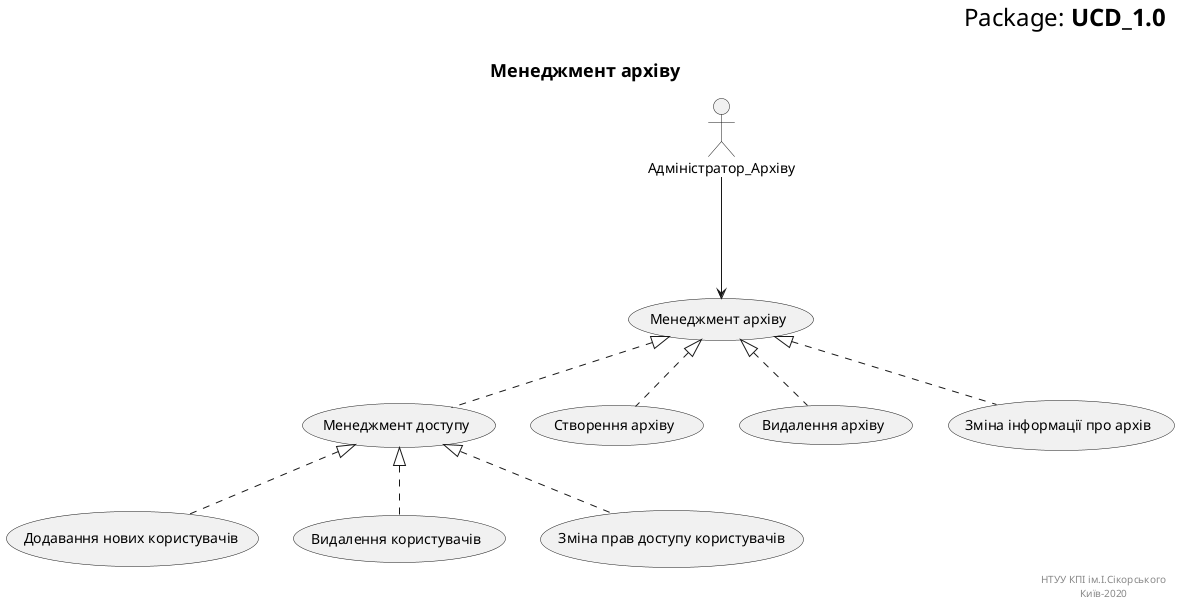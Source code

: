 @startuml
right header
<font size=24 color=black>Package: <b>UCD_1.0

end header

title
<font size=18 color=black> Менеджмент архіву
end title

actor Адміністратор_Архіву as Editor

usecase "Менеджмент архіву" as UC_00
usecase "Створення архіву" as UC_01
usecase "Видалення архіву" as UC_02
usecase "Зміна інформації про архів" as UC_03
usecase "Менеджмент доступу" as UC_04
usecase "Додавання нових користувачів" as UC_04_00
usecase "Видалення користувачів" as UC_04_01
usecase "Зміна прав доступу користувачів" as UC_04_02



Editor -down--> UC_00
UC_01 .u.|> UC_00
UC_02 .u.|> UC_00
UC_03 .u.|> UC_00
UC_04 .u.|> UC_00

UC_04_00 .u.|> UC_04
UC_04_01 .u.|> UC_04
UC_04_02 .u.|> UC_04


right footer
НТУУ КПІ ім.І.Сікорського
Київ-2020
end footer
@enduml
